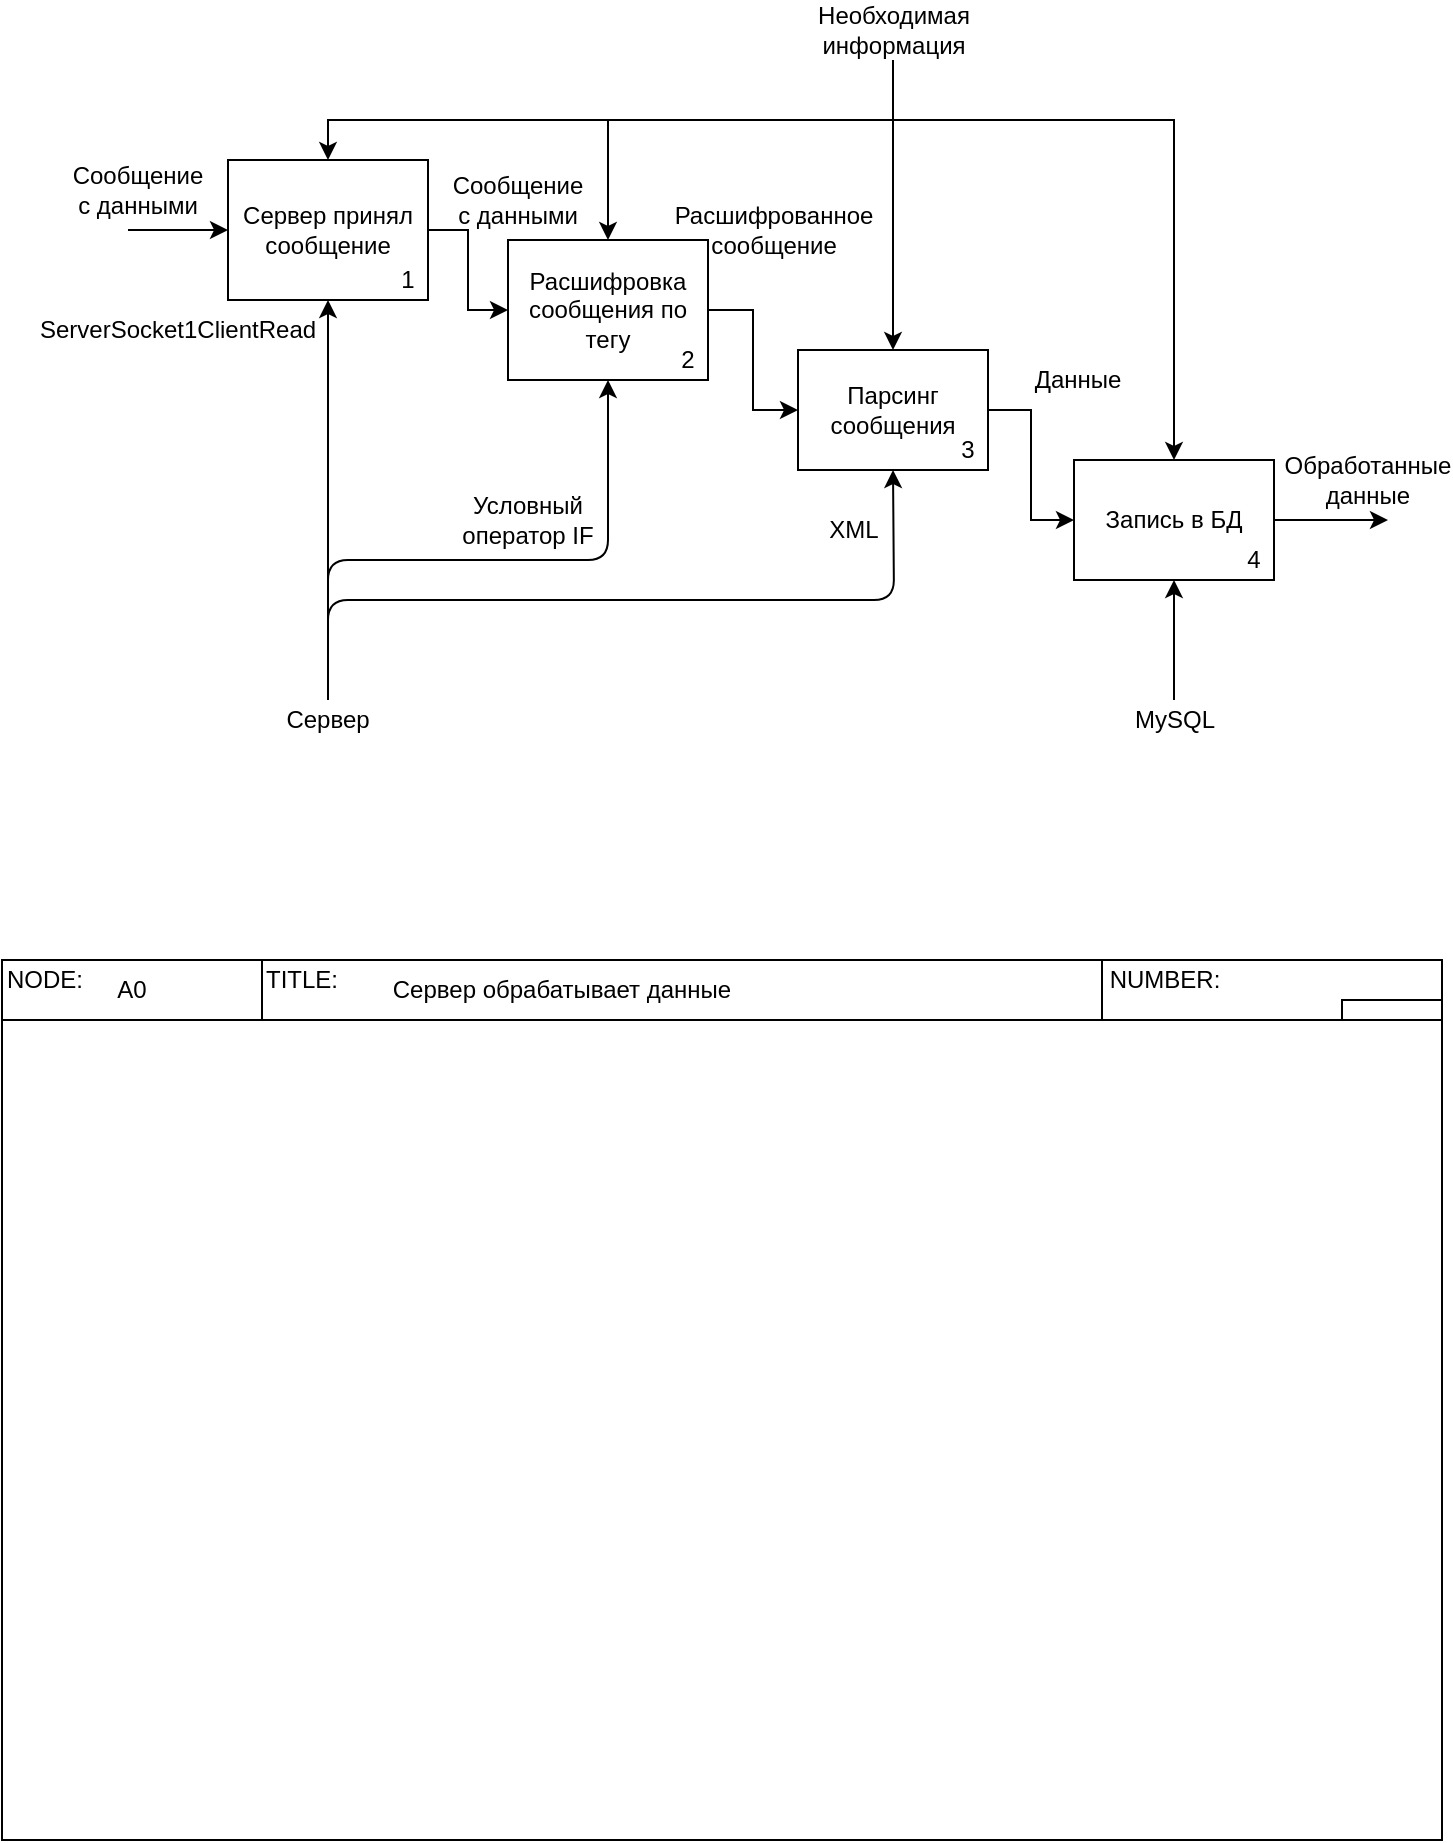<mxfile version="13.0.8" type="github"><diagram id="AoLe5V4ISyPj-6RMyFMR" name="Страница 1"><mxGraphModel dx="1182" dy="764" grid="1" gridSize="10" guides="1" tooltips="1" connect="1" arrows="1" fold="1" page="1" pageScale="1" pageWidth="827" pageHeight="1169" math="0" shadow="0"><root><mxCell id="0"/><mxCell id="1" parent="0"/><mxCell id="TYSZjx4eLuvWmIhEO_7E-36" style="edgeStyle=orthogonalEdgeStyle;rounded=0;orthogonalLoop=1;jettySize=auto;html=1;exitX=1;exitY=0.5;exitDx=0;exitDy=0;entryX=0;entryY=0.5;entryDx=0;entryDy=0;" parent="1" source="pFTF1I5AWca8MZ5ZyV97-1" target="pFTF1I5AWca8MZ5ZyV97-18" edge="1"><mxGeometry relative="1" as="geometry"/></mxCell><mxCell id="pFTF1I5AWca8MZ5ZyV97-1" value="Сервер принял сообщение" style="rounded=0;whiteSpace=wrap;html=1;" parent="1" vertex="1"><mxGeometry x="160" y="190" width="100" height="70" as="geometry"/></mxCell><mxCell id="pFTF1I5AWca8MZ5ZyV97-4" value="1" style="text;html=1;strokeColor=none;fillColor=none;align=center;verticalAlign=middle;whiteSpace=wrap;rounded=0;" parent="1" vertex="1"><mxGeometry x="240" y="240" width="20" height="20" as="geometry"/></mxCell><mxCell id="YUrXhNPh0uZ1h1seXc1K-17" style="edgeStyle=orthogonalEdgeStyle;rounded=0;orthogonalLoop=1;jettySize=auto;html=1;exitX=1;exitY=0.5;exitDx=0;exitDy=0;entryX=0;entryY=0.5;entryDx=0;entryDy=0;" parent="1" source="pFTF1I5AWca8MZ5ZyV97-11" target="pFTF1I5AWca8MZ5ZyV97-17" edge="1"><mxGeometry relative="1" as="geometry"/></mxCell><mxCell id="pFTF1I5AWca8MZ5ZyV97-11" value="Парсинг сообщения" style="rounded=0;whiteSpace=wrap;html=1;" parent="1" vertex="1"><mxGeometry x="445" y="285" width="95" height="60" as="geometry"/></mxCell><mxCell id="pFTF1I5AWca8MZ5ZyV97-16" value="3" style="text;html=1;strokeColor=none;fillColor=none;align=center;verticalAlign=middle;whiteSpace=wrap;rounded=0;" parent="1" vertex="1"><mxGeometry x="520" y="325" width="20" height="20" as="geometry"/></mxCell><mxCell id="pFTF1I5AWca8MZ5ZyV97-34" style="edgeStyle=orthogonalEdgeStyle;rounded=0;orthogonalLoop=1;jettySize=auto;html=1;exitX=1;exitY=0.5;exitDx=0;exitDy=0;" parent="1" source="pFTF1I5AWca8MZ5ZyV97-17" edge="1"><mxGeometry relative="1" as="geometry"><mxPoint x="740" y="370" as="targetPoint"/></mxGeometry></mxCell><mxCell id="pFTF1I5AWca8MZ5ZyV97-17" value="Запись в БД" style="rounded=0;whiteSpace=wrap;html=1;" parent="1" vertex="1"><mxGeometry x="583" y="340" width="100" height="60" as="geometry"/></mxCell><mxCell id="TYSZjx4eLuvWmIhEO_7E-25" style="edgeStyle=orthogonalEdgeStyle;rounded=0;orthogonalLoop=1;jettySize=auto;html=1;exitX=1;exitY=0.5;exitDx=0;exitDy=0;entryX=0;entryY=0.5;entryDx=0;entryDy=0;" parent="1" source="pFTF1I5AWca8MZ5ZyV97-18" target="pFTF1I5AWca8MZ5ZyV97-11" edge="1"><mxGeometry relative="1" as="geometry"/></mxCell><mxCell id="pFTF1I5AWca8MZ5ZyV97-18" value="Расшифровка сообщения по тегу" style="rounded=0;whiteSpace=wrap;html=1;" parent="1" vertex="1"><mxGeometry x="300" y="230" width="100" height="70" as="geometry"/></mxCell><mxCell id="pFTF1I5AWca8MZ5ZyV97-23" value="4" style="text;html=1;strokeColor=none;fillColor=none;align=center;verticalAlign=middle;whiteSpace=wrap;rounded=0;" parent="1" vertex="1"><mxGeometry x="663" y="380" width="20" height="20" as="geometry"/></mxCell><mxCell id="pFTF1I5AWca8MZ5ZyV97-37" value="Данные" style="text;html=1;strokeColor=none;fillColor=none;align=center;verticalAlign=middle;whiteSpace=wrap;rounded=0;" parent="1" vertex="1"><mxGeometry x="550" y="285" width="70" height="30" as="geometry"/></mxCell><mxCell id="pFTF1I5AWca8MZ5ZyV97-49" value="Обработанные данные" style="text;html=1;strokeColor=none;fillColor=none;align=center;verticalAlign=middle;whiteSpace=wrap;rounded=0;" parent="1" vertex="1"><mxGeometry x="710" y="340" width="40" height="20" as="geometry"/></mxCell><mxCell id="X1KBWUIIKqeDnerTApMN-15" value="2" style="text;html=1;strokeColor=none;fillColor=none;align=center;verticalAlign=middle;whiteSpace=wrap;rounded=0;" parent="1" vertex="1"><mxGeometry x="380" y="280" width="20" height="20" as="geometry"/></mxCell><mxCell id="YUrXhNPh0uZ1h1seXc1K-36" value="Сервер" style="text;html=1;strokeColor=none;fillColor=none;align=center;verticalAlign=middle;whiteSpace=wrap;rounded=0;" parent="1" vertex="1"><mxGeometry x="190" y="460" width="40" height="20" as="geometry"/></mxCell><mxCell id="TYSZjx4eLuvWmIhEO_7E-1" value="" style="rounded=0;whiteSpace=wrap;html=1;fillColor=none;" parent="1" vertex="1"><mxGeometry x="47" y="620" width="720" height="410" as="geometry"/></mxCell><mxCell id="TYSZjx4eLuvWmIhEO_7E-2" value="" style="rounded=0;whiteSpace=wrap;html=1;fillColor=none;" parent="1" vertex="1"><mxGeometry x="47" y="590" width="720" height="30" as="geometry"/></mxCell><mxCell id="TYSZjx4eLuvWmIhEO_7E-3" value="" style="rounded=0;whiteSpace=wrap;html=1;fillColor=none;" parent="1" vertex="1"><mxGeometry x="597" y="590" width="170" height="30" as="geometry"/></mxCell><mxCell id="TYSZjx4eLuvWmIhEO_7E-4" value="" style="rounded=0;whiteSpace=wrap;html=1;fillColor=none;" parent="1" vertex="1"><mxGeometry x="47" y="590" width="130" height="30" as="geometry"/></mxCell><mxCell id="TYSZjx4eLuvWmIhEO_7E-5" value="NODE:" style="text;html=1;strokeColor=none;fillColor=none;align=center;verticalAlign=middle;whiteSpace=wrap;rounded=0;" parent="1" vertex="1"><mxGeometry x="47" y="590" width="43" height="20" as="geometry"/></mxCell><mxCell id="TYSZjx4eLuvWmIhEO_7E-6" value="A0" style="text;html=1;strokeColor=none;fillColor=none;align=center;verticalAlign=middle;whiteSpace=wrap;rounded=0;" parent="1" vertex="1"><mxGeometry x="92" y="595" width="40" height="20" as="geometry"/></mxCell><mxCell id="TYSZjx4eLuvWmIhEO_7E-7" value="TITLE:" style="text;html=1;strokeColor=none;fillColor=none;align=center;verticalAlign=middle;whiteSpace=wrap;rounded=0;" parent="1" vertex="1"><mxGeometry x="177" y="590" width="40" height="20" as="geometry"/></mxCell><mxCell id="TYSZjx4eLuvWmIhEO_7E-8" value="NUMBER:" style="text;html=1;strokeColor=none;fillColor=none;align=center;verticalAlign=middle;whiteSpace=wrap;rounded=0;" parent="1" vertex="1"><mxGeometry x="597" y="590" width="63" height="20" as="geometry"/></mxCell><mxCell id="TYSZjx4eLuvWmIhEO_7E-9" value="" style="rounded=0;whiteSpace=wrap;html=1;fillColor=none;" parent="1" vertex="1"><mxGeometry x="717" y="610" width="50" height="10" as="geometry"/></mxCell><mxCell id="TYSZjx4eLuvWmIhEO_7E-10" value="Сервер обрабатывает данные" style="text;html=1;strokeColor=none;fillColor=none;align=center;verticalAlign=middle;whiteSpace=wrap;rounded=0;shadow=0;" parent="1" vertex="1"><mxGeometry x="217" y="595" width="220" height="20" as="geometry"/></mxCell><mxCell id="TYSZjx4eLuvWmIhEO_7E-11" value="" style="endArrow=classic;html=1;entryX=0;entryY=0.5;entryDx=0;entryDy=0;" parent="1" target="pFTF1I5AWca8MZ5ZyV97-1" edge="1"><mxGeometry width="50" height="50" relative="1" as="geometry"><mxPoint x="110" y="225" as="sourcePoint"/><mxPoint x="550" y="340" as="targetPoint"/></mxGeometry></mxCell><mxCell id="TYSZjx4eLuvWmIhEO_7E-26" value="Расшифрованное сообщение" style="text;html=1;strokeColor=none;fillColor=none;align=center;verticalAlign=middle;whiteSpace=wrap;rounded=0;" parent="1" vertex="1"><mxGeometry x="400" y="205" width="66" height="40" as="geometry"/></mxCell><mxCell id="TYSZjx4eLuvWmIhEO_7E-28" value="Необходимая информация" style="text;html=1;strokeColor=none;fillColor=none;align=center;verticalAlign=middle;whiteSpace=wrap;rounded=0;" parent="1" vertex="1"><mxGeometry x="452.5" y="110" width="80" height="30" as="geometry"/></mxCell><mxCell id="TYSZjx4eLuvWmIhEO_7E-31" style="edgeStyle=orthogonalEdgeStyle;rounded=0;orthogonalLoop=1;jettySize=auto;html=1;exitX=0.5;exitY=1;exitDx=0;exitDy=0;entryX=0.5;entryY=0;entryDx=0;entryDy=0;" parent="1" target="pFTF1I5AWca8MZ5ZyV97-18" edge="1"><mxGeometry relative="1" as="geometry"><mxPoint x="492.5" y="140" as="sourcePoint"/><Array as="points"><mxPoint x="492" y="170"/><mxPoint x="350" y="170"/></Array></mxGeometry></mxCell><mxCell id="TYSZjx4eLuvWmIhEO_7E-32" style="edgeStyle=orthogonalEdgeStyle;rounded=0;orthogonalLoop=1;jettySize=auto;html=1;exitX=0.5;exitY=1;exitDx=0;exitDy=0;entryX=0.5;entryY=0;entryDx=0;entryDy=0;" parent="1" target="pFTF1I5AWca8MZ5ZyV97-1" edge="1"><mxGeometry relative="1" as="geometry"><mxPoint x="492.5" y="140" as="sourcePoint"/><Array as="points"><mxPoint x="492" y="170"/><mxPoint x="210" y="170"/></Array></mxGeometry></mxCell><mxCell id="TYSZjx4eLuvWmIhEO_7E-33" style="edgeStyle=orthogonalEdgeStyle;rounded=0;orthogonalLoop=1;jettySize=auto;html=1;exitX=0.5;exitY=1;exitDx=0;exitDy=0;" parent="1" target="pFTF1I5AWca8MZ5ZyV97-17" edge="1"><mxGeometry relative="1" as="geometry"><mxPoint x="492.5" y="140" as="sourcePoint"/><Array as="points"><mxPoint x="492" y="170"/><mxPoint x="633" y="170"/></Array></mxGeometry></mxCell><mxCell id="TYSZjx4eLuvWmIhEO_7E-34" style="edgeStyle=orthogonalEdgeStyle;rounded=0;orthogonalLoop=1;jettySize=auto;html=1;exitX=0.5;exitY=1;exitDx=0;exitDy=0;entryX=0.5;entryY=0;entryDx=0;entryDy=0;" parent="1" target="pFTF1I5AWca8MZ5ZyV97-11" edge="1"><mxGeometry relative="1" as="geometry"><mxPoint x="492.5" y="140" as="sourcePoint"/><Array as="points"><mxPoint x="492" y="150"/><mxPoint x="492" y="150"/></Array></mxGeometry></mxCell><mxCell id="TYSZjx4eLuvWmIhEO_7E-37" value="Сообщение с данными" style="text;html=1;strokeColor=none;fillColor=none;align=center;verticalAlign=middle;whiteSpace=wrap;rounded=0;" parent="1" vertex="1"><mxGeometry x="270" y="200" width="70" height="20" as="geometry"/></mxCell><mxCell id="TYSZjx4eLuvWmIhEO_7E-43" value="&lt;div style=&quot;text-align: left&quot;&gt;&lt;span&gt;ServerSocket1ClientRead&lt;/span&gt;&lt;/div&gt;" style="text;html=1;strokeColor=none;fillColor=none;align=center;verticalAlign=middle;whiteSpace=wrap;rounded=0;" parent="1" vertex="1"><mxGeometry x="80" y="265" width="110" height="20" as="geometry"/></mxCell><mxCell id="TYSZjx4eLuvWmIhEO_7E-46" value="" style="endArrow=classic;html=1;entryX=0.5;entryY=1;entryDx=0;entryDy=0;" parent="1" target="pFTF1I5AWca8MZ5ZyV97-17" edge="1"><mxGeometry width="50" height="50" relative="1" as="geometry"><mxPoint x="633" y="460" as="sourcePoint"/><mxPoint x="390" y="290" as="targetPoint"/><Array as="points"><mxPoint x="633" y="430"/></Array></mxGeometry></mxCell><mxCell id="TYSZjx4eLuvWmIhEO_7E-49" value="MySQL" style="text;html=1;strokeColor=none;fillColor=none;align=center;verticalAlign=middle;whiteSpace=wrap;rounded=0;" parent="1" vertex="1"><mxGeometry x="610.5" y="460" width="45" height="20" as="geometry"/></mxCell><mxCell id="TYSZjx4eLuvWmIhEO_7E-50" value="XML" style="text;html=1;strokeColor=none;fillColor=none;align=center;verticalAlign=middle;whiteSpace=wrap;rounded=0;" parent="1" vertex="1"><mxGeometry x="452.5" y="365" width="40" height="20" as="geometry"/></mxCell><mxCell id="TYSZjx4eLuvWmIhEO_7E-55" value="" style="endArrow=classic;html=1;entryX=0.5;entryY=1;entryDx=0;entryDy=0;" parent="1" target="pFTF1I5AWca8MZ5ZyV97-11" edge="1"><mxGeometry width="50" height="50" relative="1" as="geometry"><mxPoint x="210" y="460" as="sourcePoint"/><mxPoint x="380" y="290" as="targetPoint"/><Array as="points"><mxPoint x="210" y="410"/><mxPoint x="493" y="410"/></Array></mxGeometry></mxCell><mxCell id="TYSZjx4eLuvWmIhEO_7E-56" value="" style="endArrow=classic;html=1;entryX=0.5;entryY=1;entryDx=0;entryDy=0;" parent="1" target="pFTF1I5AWca8MZ5ZyV97-1" edge="1"><mxGeometry width="50" height="50" relative="1" as="geometry"><mxPoint x="210" y="460" as="sourcePoint"/><mxPoint x="380" y="290" as="targetPoint"/></mxGeometry></mxCell><mxCell id="TYSZjx4eLuvWmIhEO_7E-58" value="" style="endArrow=classic;html=1;exitX=0.5;exitY=0;exitDx=0;exitDy=0;entryX=0.5;entryY=1;entryDx=0;entryDy=0;" parent="1" source="YUrXhNPh0uZ1h1seXc1K-36" target="pFTF1I5AWca8MZ5ZyV97-18" edge="1"><mxGeometry width="50" height="50" relative="1" as="geometry"><mxPoint x="330" y="340" as="sourcePoint"/><mxPoint x="380" y="290" as="targetPoint"/><Array as="points"><mxPoint x="210" y="390"/><mxPoint x="350" y="390"/></Array></mxGeometry></mxCell><mxCell id="TYSZjx4eLuvWmIhEO_7E-59" value="Условный оператор IF" style="text;html=1;strokeColor=none;fillColor=none;align=center;verticalAlign=middle;whiteSpace=wrap;rounded=0;" parent="1" vertex="1"><mxGeometry x="260" y="355" width="100" height="30" as="geometry"/></mxCell><mxCell id="oRXwLdaGu-NpRTj4cW7C-3" value="&lt;span style=&quot;font-family: monospace ; font-size: 0px&quot;&gt;%3CmxGraphModel%3E%3Croot%3E%3CmxCell%20id%3D%220%22%2F%3E%3CmxCell%20id%3D%221%22%20parent%3D%220%22%2F%3E%3CmxCell%20id%3D%222%22%20value%3D%22%D0%A1%D0%BE%D0%BE%D0%B1%D1%89%D0%B5%D0%BD%D0%B8%D0%B5%20%D1%81%20%D0%B4%D0%B0%D0%BD%D0%BD%D1%8B%D0%BC%D0%B8%22%20style%3D%22text%3Bhtml%3D1%3BstrokeColor%3Dnone%3BfillColor%3Dnone%3Balign%3Dcenter%3BverticalAlign%3Dmiddle%3BwhiteSpace%3Dwrap%3Brounded%3D0%3B%22%20vertex%3D%221%22%20parent%3D%221%22%3E%3CmxGeometry%20x%3D%22550%22%20y%3D%22285%22%20width%3D%2270%22%20height%3D%2230%22%20as%3D%22geometry%22%2F%3E%3C%2FmxCell%3E%3C%2Froot%3E%3C%2FmxGraphModel%3E&lt;/span&gt;" style="text;html=1;align=center;verticalAlign=middle;resizable=0;points=[];autosize=1;" parent="1" vertex="1"><mxGeometry x="99" y="178" width="20" height="20" as="geometry"/></mxCell><mxCell id="oRXwLdaGu-NpRTj4cW7C-4" value="Сообщение с данными" style="text;html=1;strokeColor=none;fillColor=none;align=center;verticalAlign=middle;whiteSpace=wrap;rounded=0;" parent="1" vertex="1"><mxGeometry x="80" y="190" width="70" height="30" as="geometry"/></mxCell></root></mxGraphModel></diagram></mxfile>